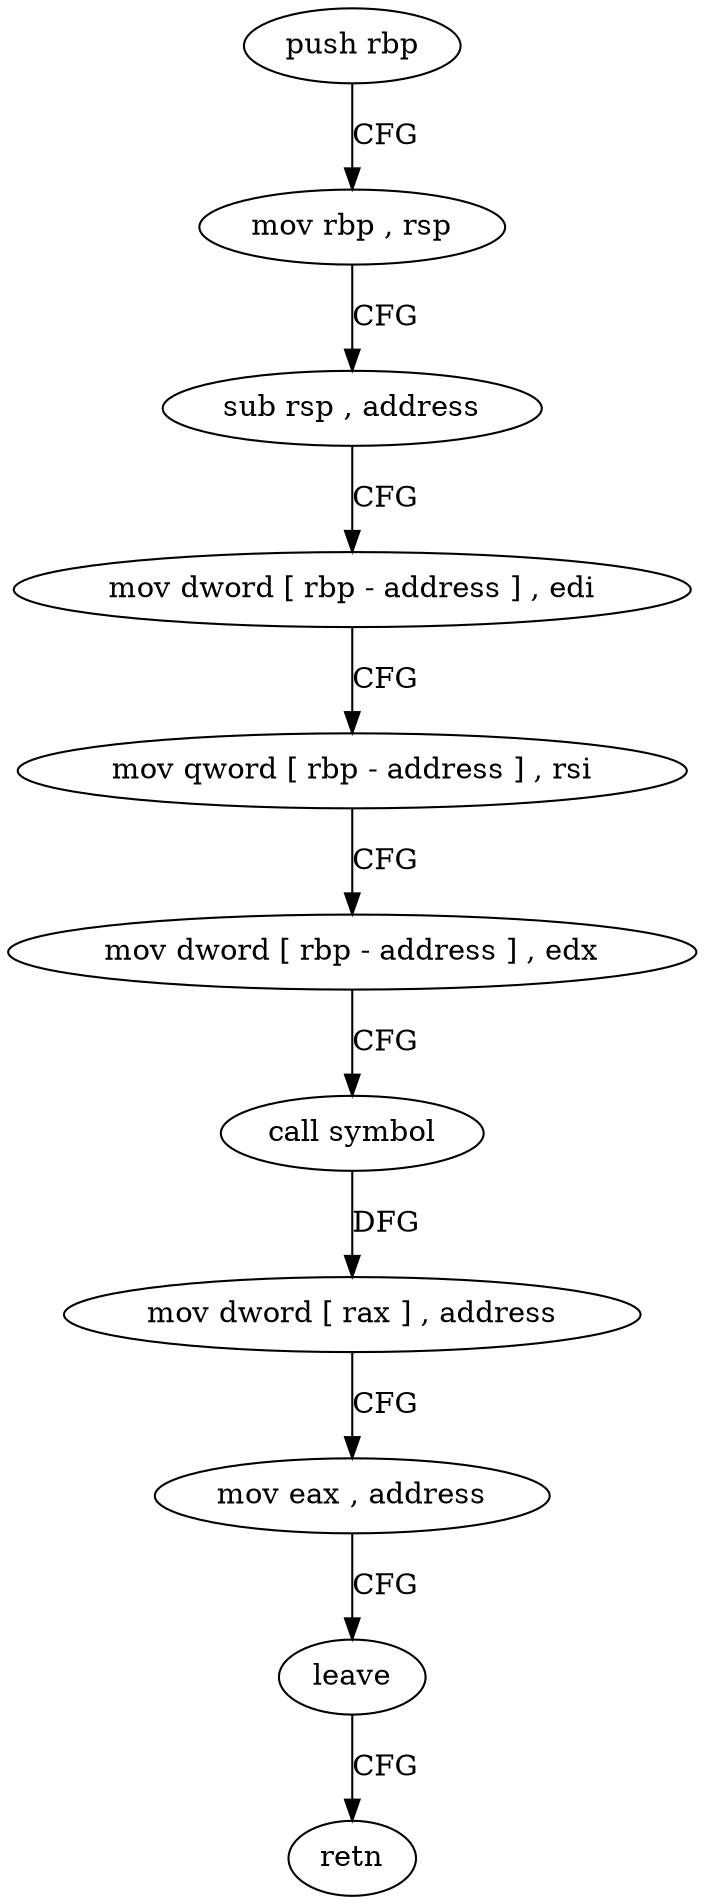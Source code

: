digraph "func" {
"379800" [label = "push rbp" ]
"379801" [label = "mov rbp , rsp" ]
"379804" [label = "sub rsp , address" ]
"379808" [label = "mov dword [ rbp - address ] , edi" ]
"379811" [label = "mov qword [ rbp - address ] , rsi" ]
"379815" [label = "mov dword [ rbp - address ] , edx" ]
"379818" [label = "call symbol" ]
"379823" [label = "mov dword [ rax ] , address" ]
"379829" [label = "mov eax , address" ]
"379834" [label = "leave" ]
"379835" [label = "retn" ]
"379800" -> "379801" [ label = "CFG" ]
"379801" -> "379804" [ label = "CFG" ]
"379804" -> "379808" [ label = "CFG" ]
"379808" -> "379811" [ label = "CFG" ]
"379811" -> "379815" [ label = "CFG" ]
"379815" -> "379818" [ label = "CFG" ]
"379818" -> "379823" [ label = "DFG" ]
"379823" -> "379829" [ label = "CFG" ]
"379829" -> "379834" [ label = "CFG" ]
"379834" -> "379835" [ label = "CFG" ]
}
